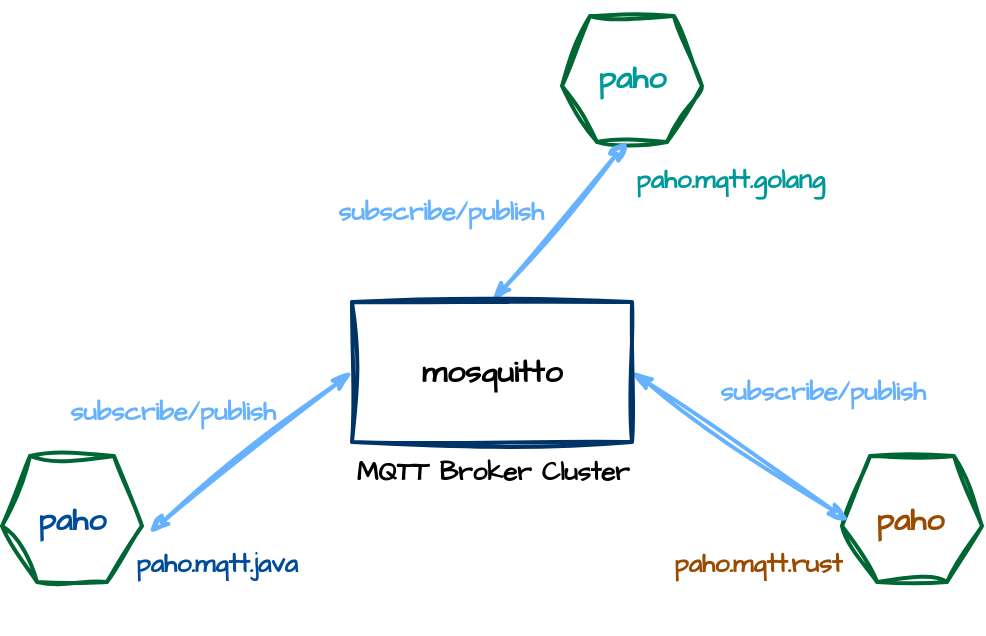 <mxfile version="21.6.8" type="device">
  <diagram name="第 1 页" id="frfy8RY4p06mu8gLgMD-">
    <mxGraphModel dx="633" dy="1619" grid="1" gridSize="10" guides="1" tooltips="1" connect="1" arrows="1" fold="1" page="1" pageScale="1" pageWidth="827" pageHeight="1169" math="0" shadow="0">
      <root>
        <mxCell id="0" />
        <mxCell id="1" parent="0" />
        <mxCell id="1FvUJJnxmFM7z1NlNtc7-2" value="&lt;div style=&quot;background-color: rgb(255, 255, 255); font-size: 13px; line-height: 19px;&quot;&gt;&lt;br&gt;&lt;/div&gt;" style="verticalLabelPosition=bottom;verticalAlign=top;html=1;shape=mxgraph.basic.polygon;polyCoords=[[0,0.6],[0.2,0.1],[0.8,0.1],[1,0.6],[0.75,1],[0.25,1],[0,0.6],[0,0.6]];polyline=1;hachureGap=4;fontFamily=Architects Daughter;fontSource=https%3A%2F%2Ffonts.googleapis.com%2Fcss%3Ffamily%3DArchitects%2BDaughter;fontSize=13;labelBackgroundColor=none;strokeWidth=2;strokeColor=#006633;fontStyle=1;sketch=1;curveFitting=1;jiggle=2;" vertex="1" parent="1">
          <mxGeometry x="590" y="130" width="70" height="70" as="geometry" />
        </mxCell>
        <mxCell id="1FvUJJnxmFM7z1NlNtc7-5" value="&lt;div style=&quot;background-color: rgb(255, 255, 255); font-size: 13px; line-height: 19px;&quot;&gt;&lt;br&gt;&lt;/div&gt;" style="verticalLabelPosition=bottom;verticalAlign=top;html=1;shape=mxgraph.basic.polygon;polyCoords=[[0,0.6],[0.2,0.1],[0.8,0.1],[1,0.6],[0.75,1],[0.25,1],[0,0.6],[0,0.6]];polyline=1;hachureGap=4;fontFamily=Architects Daughter;fontSource=https%3A%2F%2Ffonts.googleapis.com%2Fcss%3Ffamily%3DArchitects%2BDaughter;fontSize=13;labelBackgroundColor=none;strokeWidth=2;strokeColor=#006633;fontStyle=1;fontColor=#994C00;sketch=1;curveFitting=1;jiggle=2;" vertex="1" parent="1">
          <mxGeometry x="170" y="130" width="70" height="70" as="geometry" />
        </mxCell>
        <mxCell id="1FvUJJnxmFM7z1NlNtc7-6" value="&lt;div style=&quot;color: rgb(59, 59, 59); background-color: rgb(255, 255, 255); font-size: 13px; line-height: 19px;&quot;&gt;&lt;br style=&quot;font-size: 13px;&quot;&gt;&lt;/div&gt;" style="verticalLabelPosition=bottom;verticalAlign=top;html=1;shape=mxgraph.basic.polygon;polyCoords=[[0,0.6],[0.2,0.1],[0.8,0.1],[1,0.6],[0.75,1],[0.25,1],[0,0.6],[0,0.6]];polyline=1;hachureGap=4;fontFamily=Architects Daughter;fontSource=https%3A%2F%2Ffonts.googleapis.com%2Fcss%3Ffamily%3DArchitects%2BDaughter;fontSize=13;labelBackgroundColor=none;strokeWidth=2;strokeColor=#006633;fontStyle=1;sketch=1;curveFitting=1;jiggle=2;" vertex="1" parent="1">
          <mxGeometry x="450" y="-90" width="70" height="70" as="geometry" />
        </mxCell>
        <mxCell id="1FvUJJnxmFM7z1NlNtc7-13" value="&lt;div style=&quot;color: rgb(59, 59, 59); background-color: rgb(255, 255, 255); font-size: 13px; line-height: 19px;&quot;&gt;&lt;br style=&quot;font-size: 13px;&quot;&gt;&lt;/div&gt;" style="text;html=1;align=center;verticalAlign=middle;resizable=0;points=[];autosize=1;strokeColor=none;fillColor=none;fontFamily=Architects Daughter;fontSource=https%3A%2F%2Ffonts.googleapis.com%2Fcss%3Ffamily%3DArchitects%2BDaughter;fontStyle=1;fontSize=13;strokeWidth=2;sketch=1;curveFitting=1;jiggle=2;" vertex="1" parent="1">
          <mxGeometry x="379" y="10" width="20" height="30" as="geometry" />
        </mxCell>
        <mxCell id="1FvUJJnxmFM7z1NlNtc7-16" style="rounded=0;orthogonalLoop=1;jettySize=auto;html=1;exitX=0;exitY=0.5;exitDx=0;exitDy=0;entryX=1.051;entryY=0.647;entryDx=0;entryDy=0;entryPerimeter=0;fontFamily=Architects Daughter;fontSource=https%3A%2F%2Ffonts.googleapis.com%2Fcss%3Ffamily%3DArchitects%2BDaughter;fontSize=13;fontStyle=1;strokeWidth=2;startArrow=classicThin;startFill=1;endArrow=classicThin;endFill=1;strokeColor=#66B2FF;sketch=1;curveFitting=1;jiggle=2;" edge="1" parent="1" source="1FvUJJnxmFM7z1NlNtc7-14" target="1FvUJJnxmFM7z1NlNtc7-5">
          <mxGeometry relative="1" as="geometry" />
        </mxCell>
        <mxCell id="1FvUJJnxmFM7z1NlNtc7-17" style="edgeStyle=none;rounded=0;orthogonalLoop=1;jettySize=auto;html=1;exitX=1;exitY=0.5;exitDx=0;exitDy=0;entryX=0.046;entryY=0.563;entryDx=0;entryDy=0;entryPerimeter=0;fontFamily=Architects Daughter;fontSource=https%3A%2F%2Ffonts.googleapis.com%2Fcss%3Ffamily%3DArchitects%2BDaughter;fontSize=13;fontStyle=1;strokeWidth=2;startArrow=classicThin;startFill=1;endArrow=classicThin;endFill=1;strokeColor=#66B2FF;sketch=1;curveFitting=1;jiggle=2;" edge="1" parent="1" source="1FvUJJnxmFM7z1NlNtc7-14" target="1FvUJJnxmFM7z1NlNtc7-2">
          <mxGeometry relative="1" as="geometry" />
        </mxCell>
        <mxCell id="1FvUJJnxmFM7z1NlNtc7-18" style="edgeStyle=none;rounded=0;orthogonalLoop=1;jettySize=auto;html=1;exitX=0.5;exitY=0;exitDx=0;exitDy=0;entryX=0.467;entryY=0.996;entryDx=0;entryDy=0;entryPerimeter=0;fontFamily=Architects Daughter;fontSource=https%3A%2F%2Ffonts.googleapis.com%2Fcss%3Ffamily%3DArchitects%2BDaughter;fontSize=13;fontStyle=1;strokeWidth=2;startArrow=classicThin;startFill=1;endArrow=classicThin;endFill=1;strokeColor=#66B2FF;sketch=1;curveFitting=1;jiggle=2;" edge="1" parent="1" source="1FvUJJnxmFM7z1NlNtc7-14" target="1FvUJJnxmFM7z1NlNtc7-6">
          <mxGeometry relative="1" as="geometry" />
        </mxCell>
        <mxCell id="1FvUJJnxmFM7z1NlNtc7-14" value="mosquitto" style="rounded=0;whiteSpace=wrap;html=1;fontFamily=Architects Daughter;fontSource=https%3A%2F%2Ffonts.googleapis.com%2Fcss%3Ffamily%3DArchitects%2BDaughter;fontStyle=1;fontSize=16;strokeWidth=2;strokeColor=#003366;sketch=1;curveFitting=1;jiggle=2;" vertex="1" parent="1">
          <mxGeometry x="345" y="60" width="140" height="70" as="geometry" />
        </mxCell>
        <mxCell id="1FvUJJnxmFM7z1NlNtc7-15" value="MQTT Broker Cluster" style="text;html=1;align=center;verticalAlign=middle;resizable=0;points=[];autosize=1;strokeColor=none;fillColor=none;fontFamily=Architects Daughter;fontSource=https%3A%2F%2Ffonts.googleapis.com%2Fcss%3Ffamily%3DArchitects%2BDaughter;fontSize=13;fontStyle=1;strokeWidth=2;sketch=1;curveFitting=1;jiggle=2;" vertex="1" parent="1">
          <mxGeometry x="335" y="130" width="160" height="30" as="geometry" />
        </mxCell>
        <mxCell id="1FvUJJnxmFM7z1NlNtc7-19" value="&lt;span style=&quot;font-size: 13px; font-style: normal; font-variant-ligatures: normal; font-variant-caps: normal; letter-spacing: normal; orphans: 2; text-align: center; text-indent: 0px; text-transform: none; widows: 2; word-spacing: 0px; -webkit-text-stroke-width: 0px; background-color: rgb(255, 255, 255); text-decoration-thickness: initial; text-decoration-style: initial; text-decoration-color: initial; float: none; display: inline !important;&quot;&gt;&lt;font color=&quot;#009999&quot;&gt;paho.mqtt.golang&lt;/font&gt;&lt;/span&gt;" style="text;whiteSpace=wrap;html=1;fontFamily=Architects Daughter;fontSource=https%3A%2F%2Ffonts.googleapis.com%2Fcss%3Ffamily%3DArchitects%2BDaughter;fontSize=13;fontStyle=1;strokeWidth=2;sketch=1;curveFitting=1;jiggle=2;" vertex="1" parent="1">
          <mxGeometry x="485" y="-15" width="140" height="40" as="geometry" />
        </mxCell>
        <mxCell id="1FvUJJnxmFM7z1NlNtc7-20" value="subscribe/publish" style="text;html=1;align=center;verticalAlign=middle;resizable=0;points=[];autosize=1;strokeColor=none;fillColor=none;fontFamily=Architects Daughter;fontSource=https%3A%2F%2Ffonts.googleapis.com%2Fcss%3Ffamily%3DArchitects%2BDaughter;fontSize=13;fontStyle=1;strokeWidth=2;fontColor=#66B2FF;sketch=1;curveFitting=1;jiggle=2;" vertex="1" parent="1">
          <mxGeometry x="324" width="130" height="30" as="geometry" />
        </mxCell>
        <mxCell id="1FvUJJnxmFM7z1NlNtc7-21" value="subscribe/publish" style="text;html=1;align=center;verticalAlign=middle;resizable=0;points=[];autosize=1;strokeColor=none;fillColor=none;fontFamily=Architects Daughter;fontSource=https%3A%2F%2Ffonts.googleapis.com%2Fcss%3Ffamily%3DArchitects%2BDaughter;fontSize=13;fontStyle=1;strokeWidth=2;fontColor=#66B2FF;sketch=1;curveFitting=1;jiggle=2;" vertex="1" parent="1">
          <mxGeometry x="190" y="100" width="130" height="30" as="geometry" />
        </mxCell>
        <mxCell id="1FvUJJnxmFM7z1NlNtc7-22" value="subscribe/publish" style="text;html=1;align=center;verticalAlign=middle;resizable=0;points=[];autosize=1;strokeColor=none;fillColor=none;fontFamily=Architects Daughter;fontSource=https%3A%2F%2Ffonts.googleapis.com%2Fcss%3Ffamily%3DArchitects%2BDaughter;fontSize=13;fontStyle=1;strokeWidth=2;fontColor=#66B2FF;sketch=1;curveFitting=1;jiggle=2;" vertex="1" parent="1">
          <mxGeometry x="515" y="90" width="130" height="30" as="geometry" />
        </mxCell>
        <mxCell id="1FvUJJnxmFM7z1NlNtc7-23" value="&lt;span style=&quot;color: rgb(0, 76, 153); font-family: &amp;quot;Architects Daughter&amp;quot;; font-size: 13px; font-style: normal; font-variant-ligatures: normal; font-variant-caps: normal; font-weight: 700; letter-spacing: normal; orphans: 2; text-align: center; text-indent: 0px; text-transform: none; widows: 2; word-spacing: 0px; -webkit-text-stroke-width: 0px; background-color: rgb(255, 255, 255); text-decoration-thickness: initial; text-decoration-style: initial; text-decoration-color: initial; float: none; display: inline !important;&quot;&gt;paho.mqtt.java&lt;/span&gt;" style="text;whiteSpace=wrap;html=1;fontSize=20;fontFamily=Architects Daughter;" vertex="1" parent="1">
          <mxGeometry x="235" y="170" width="110" height="50" as="geometry" />
        </mxCell>
        <mxCell id="1FvUJJnxmFM7z1NlNtc7-24" value="&lt;span style=&quot;color: rgb(153, 76, 0); font-family: &amp;quot;Architects Daughter&amp;quot;; font-size: 13px; font-style: normal; font-variant-ligatures: normal; font-variant-caps: normal; font-weight: 700; letter-spacing: normal; orphans: 2; text-align: center; text-indent: 0px; text-transform: none; widows: 2; word-spacing: 0px; -webkit-text-stroke-width: 0px; background-color: rgb(255, 255, 255); text-decoration-thickness: initial; text-decoration-style: initial; text-decoration-color: initial; float: none; display: inline !important;&quot;&gt;paho.mqtt.rust&lt;/span&gt;" style="text;whiteSpace=wrap;html=1;fontSize=20;fontFamily=Architects Daughter;" vertex="1" parent="1">
          <mxGeometry x="504" y="170" width="120" height="50" as="geometry" />
        </mxCell>
        <mxCell id="1FvUJJnxmFM7z1NlNtc7-25" value="&lt;span style=&quot;color: rgb(0, 153, 153); font-family: &amp;quot;Architects Daughter&amp;quot;; font-size: 16px; font-style: normal; font-variant-ligatures: normal; font-variant-caps: normal; font-weight: 700; letter-spacing: normal; orphans: 2; text-align: center; text-indent: 0px; text-transform: none; widows: 2; word-spacing: 0px; -webkit-text-stroke-width: 0px; background-color: rgb(255, 255, 255); text-decoration-thickness: initial; text-decoration-style: initial; text-decoration-color: initial; float: none; display: inline !important;&quot;&gt;paho&lt;/span&gt;" style="text;whiteSpace=wrap;html=1;fontSize=16;fontFamily=Architects Daughter;" vertex="1" parent="1">
          <mxGeometry x="466" y="-68" width="40" height="40" as="geometry" />
        </mxCell>
        <mxCell id="1FvUJJnxmFM7z1NlNtc7-26" value="&lt;span style=&quot;color: rgb(0, 76, 153); font-family: &amp;quot;Architects Daughter&amp;quot;; font-size: 16px; font-style: normal; font-variant-ligatures: normal; font-variant-caps: normal; font-weight: 700; letter-spacing: normal; orphans: 2; text-align: center; text-indent: 0px; text-transform: none; widows: 2; word-spacing: 0px; -webkit-text-stroke-width: 0px; background-color: rgb(255, 255, 255); text-decoration-thickness: initial; text-decoration-style: initial; text-decoration-color: initial; float: none; display: inline !important;&quot;&gt;paho&lt;/span&gt;" style="text;whiteSpace=wrap;html=1;fontSize=16;fontFamily=Architects Daughter;" vertex="1" parent="1">
          <mxGeometry x="186" y="153" width="50" height="40" as="geometry" />
        </mxCell>
        <mxCell id="1FvUJJnxmFM7z1NlNtc7-27" value="&lt;span style=&quot;color: rgb(153, 76, 0); font-family: &amp;quot;Architects Daughter&amp;quot;; font-size: 16px; font-style: normal; font-variant-ligatures: normal; font-variant-caps: normal; font-weight: 700; letter-spacing: normal; orphans: 2; text-align: center; text-indent: 0px; text-transform: none; widows: 2; word-spacing: 0px; -webkit-text-stroke-width: 0px; background-color: rgb(255, 255, 255); text-decoration-thickness: initial; text-decoration-style: initial; text-decoration-color: initial; float: none; display: inline !important;&quot;&gt;paho&lt;/span&gt;" style="text;whiteSpace=wrap;html=1;fontSize=16;fontFamily=Architects Daughter;" vertex="1" parent="1">
          <mxGeometry x="605" y="153" width="40" height="40" as="geometry" />
        </mxCell>
      </root>
    </mxGraphModel>
  </diagram>
</mxfile>
